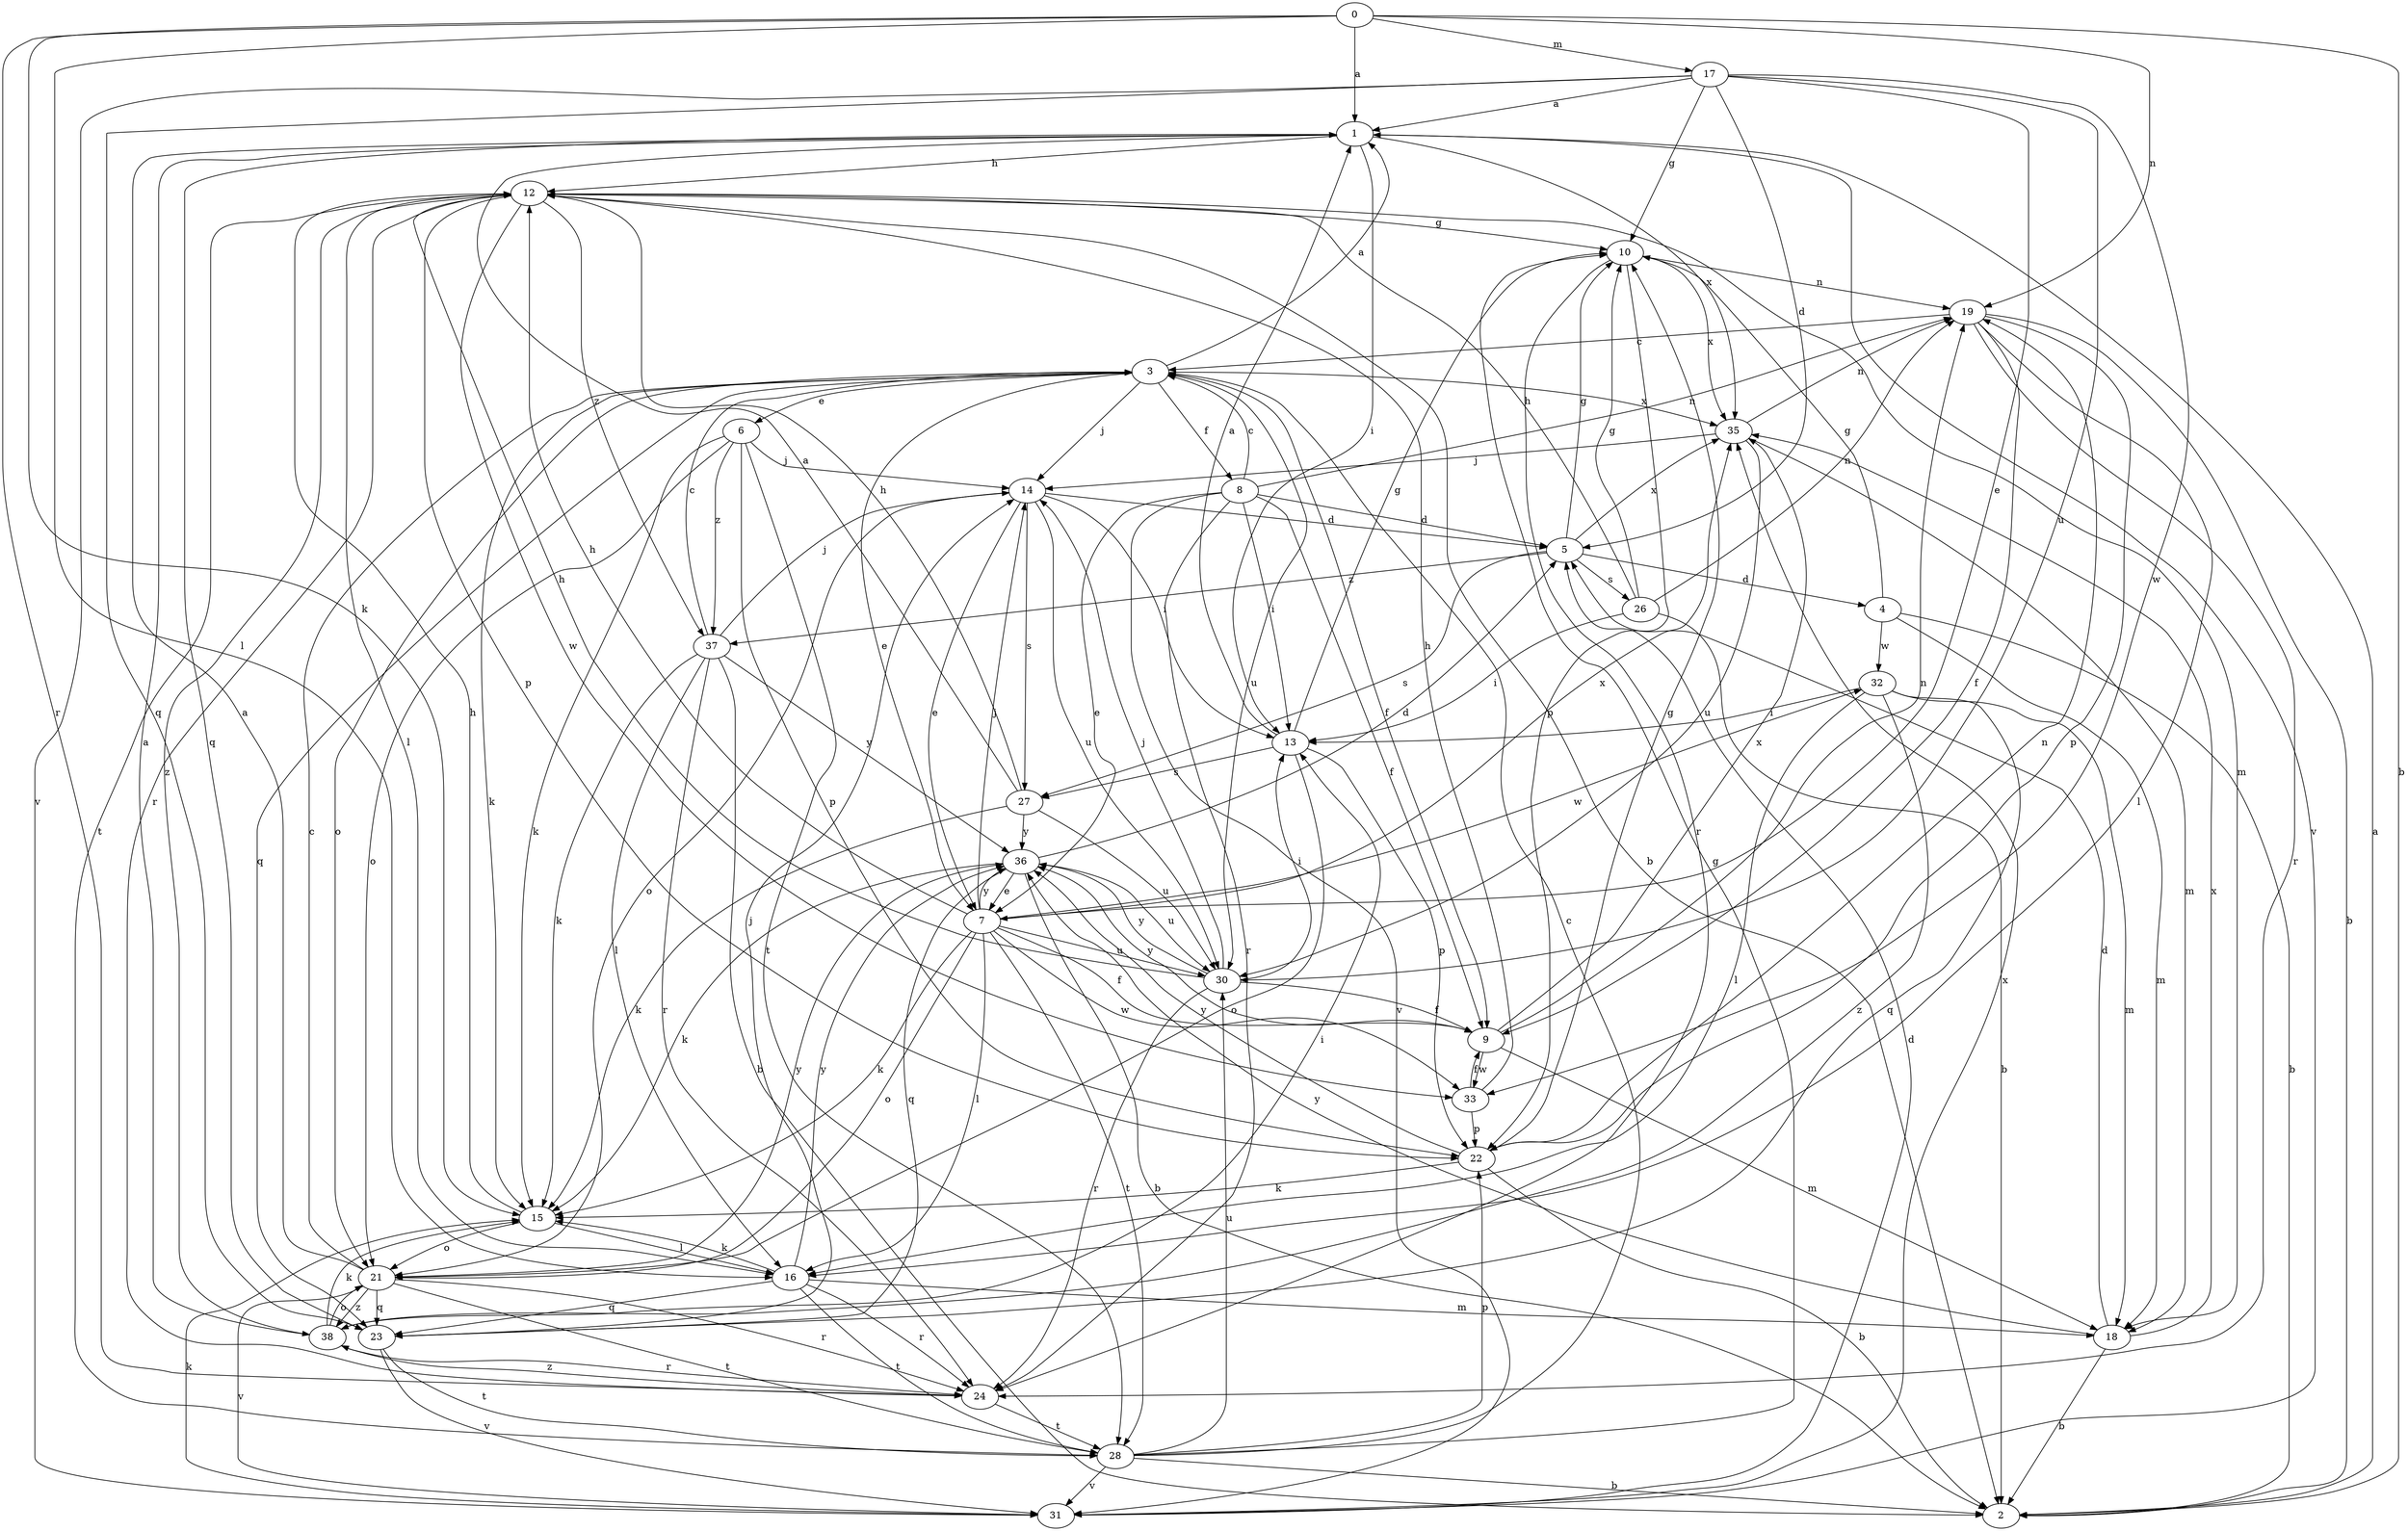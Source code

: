strict digraph  {
0;
1;
2;
3;
4;
5;
6;
7;
8;
9;
10;
12;
13;
14;
15;
16;
17;
18;
19;
21;
22;
23;
24;
26;
27;
28;
30;
31;
32;
33;
35;
36;
37;
38;
0 -> 1  [label=a];
0 -> 2  [label=b];
0 -> 15  [label=k];
0 -> 16  [label=l];
0 -> 17  [label=m];
0 -> 19  [label=n];
0 -> 24  [label=r];
1 -> 12  [label=h];
1 -> 13  [label=i];
1 -> 23  [label=q];
1 -> 31  [label=v];
1 -> 35  [label=x];
2 -> 1  [label=a];
3 -> 1  [label=a];
3 -> 6  [label=e];
3 -> 7  [label=e];
3 -> 8  [label=f];
3 -> 9  [label=f];
3 -> 14  [label=j];
3 -> 15  [label=k];
3 -> 21  [label=o];
3 -> 23  [label=q];
3 -> 30  [label=u];
3 -> 35  [label=x];
4 -> 2  [label=b];
4 -> 10  [label=g];
4 -> 18  [label=m];
4 -> 32  [label=w];
5 -> 4  [label=d];
5 -> 10  [label=g];
5 -> 26  [label=s];
5 -> 27  [label=s];
5 -> 35  [label=x];
5 -> 37  [label=z];
6 -> 14  [label=j];
6 -> 15  [label=k];
6 -> 21  [label=o];
6 -> 22  [label=p];
6 -> 28  [label=t];
6 -> 37  [label=z];
7 -> 9  [label=f];
7 -> 12  [label=h];
7 -> 14  [label=j];
7 -> 15  [label=k];
7 -> 16  [label=l];
7 -> 21  [label=o];
7 -> 28  [label=t];
7 -> 30  [label=u];
7 -> 32  [label=w];
7 -> 33  [label=w];
7 -> 35  [label=x];
7 -> 36  [label=y];
8 -> 3  [label=c];
8 -> 5  [label=d];
8 -> 7  [label=e];
8 -> 9  [label=f];
8 -> 13  [label=i];
8 -> 19  [label=n];
8 -> 24  [label=r];
8 -> 31  [label=v];
9 -> 18  [label=m];
9 -> 19  [label=n];
9 -> 33  [label=w];
9 -> 35  [label=x];
9 -> 36  [label=y];
10 -> 19  [label=n];
10 -> 22  [label=p];
10 -> 24  [label=r];
10 -> 35  [label=x];
12 -> 2  [label=b];
12 -> 10  [label=g];
12 -> 16  [label=l];
12 -> 18  [label=m];
12 -> 22  [label=p];
12 -> 24  [label=r];
12 -> 28  [label=t];
12 -> 33  [label=w];
12 -> 37  [label=z];
12 -> 38  [label=z];
13 -> 1  [label=a];
13 -> 10  [label=g];
13 -> 21  [label=o];
13 -> 22  [label=p];
13 -> 27  [label=s];
14 -> 5  [label=d];
14 -> 7  [label=e];
14 -> 13  [label=i];
14 -> 21  [label=o];
14 -> 27  [label=s];
14 -> 30  [label=u];
15 -> 12  [label=h];
15 -> 16  [label=l];
15 -> 21  [label=o];
16 -> 15  [label=k];
16 -> 18  [label=m];
16 -> 23  [label=q];
16 -> 24  [label=r];
16 -> 28  [label=t];
16 -> 36  [label=y];
17 -> 1  [label=a];
17 -> 5  [label=d];
17 -> 7  [label=e];
17 -> 10  [label=g];
17 -> 23  [label=q];
17 -> 30  [label=u];
17 -> 31  [label=v];
17 -> 33  [label=w];
18 -> 2  [label=b];
18 -> 5  [label=d];
18 -> 35  [label=x];
18 -> 36  [label=y];
19 -> 2  [label=b];
19 -> 3  [label=c];
19 -> 9  [label=f];
19 -> 16  [label=l];
19 -> 22  [label=p];
19 -> 24  [label=r];
21 -> 1  [label=a];
21 -> 3  [label=c];
21 -> 23  [label=q];
21 -> 24  [label=r];
21 -> 28  [label=t];
21 -> 31  [label=v];
21 -> 36  [label=y];
21 -> 38  [label=z];
22 -> 2  [label=b];
22 -> 10  [label=g];
22 -> 15  [label=k];
22 -> 19  [label=n];
22 -> 36  [label=y];
23 -> 14  [label=j];
23 -> 28  [label=t];
23 -> 31  [label=v];
24 -> 28  [label=t];
24 -> 38  [label=z];
26 -> 2  [label=b];
26 -> 10  [label=g];
26 -> 12  [label=h];
26 -> 13  [label=i];
26 -> 19  [label=n];
27 -> 1  [label=a];
27 -> 12  [label=h];
27 -> 15  [label=k];
27 -> 30  [label=u];
27 -> 36  [label=y];
28 -> 2  [label=b];
28 -> 3  [label=c];
28 -> 10  [label=g];
28 -> 22  [label=p];
28 -> 30  [label=u];
28 -> 31  [label=v];
30 -> 9  [label=f];
30 -> 12  [label=h];
30 -> 13  [label=i];
30 -> 14  [label=j];
30 -> 24  [label=r];
30 -> 36  [label=y];
31 -> 5  [label=d];
31 -> 15  [label=k];
31 -> 35  [label=x];
32 -> 13  [label=i];
32 -> 16  [label=l];
32 -> 18  [label=m];
32 -> 23  [label=q];
32 -> 38  [label=z];
33 -> 9  [label=f];
33 -> 12  [label=h];
33 -> 22  [label=p];
35 -> 14  [label=j];
35 -> 18  [label=m];
35 -> 19  [label=n];
35 -> 30  [label=u];
36 -> 2  [label=b];
36 -> 5  [label=d];
36 -> 7  [label=e];
36 -> 15  [label=k];
36 -> 23  [label=q];
36 -> 30  [label=u];
37 -> 2  [label=b];
37 -> 3  [label=c];
37 -> 14  [label=j];
37 -> 15  [label=k];
37 -> 16  [label=l];
37 -> 24  [label=r];
37 -> 36  [label=y];
38 -> 1  [label=a];
38 -> 13  [label=i];
38 -> 15  [label=k];
38 -> 21  [label=o];
38 -> 24  [label=r];
}
